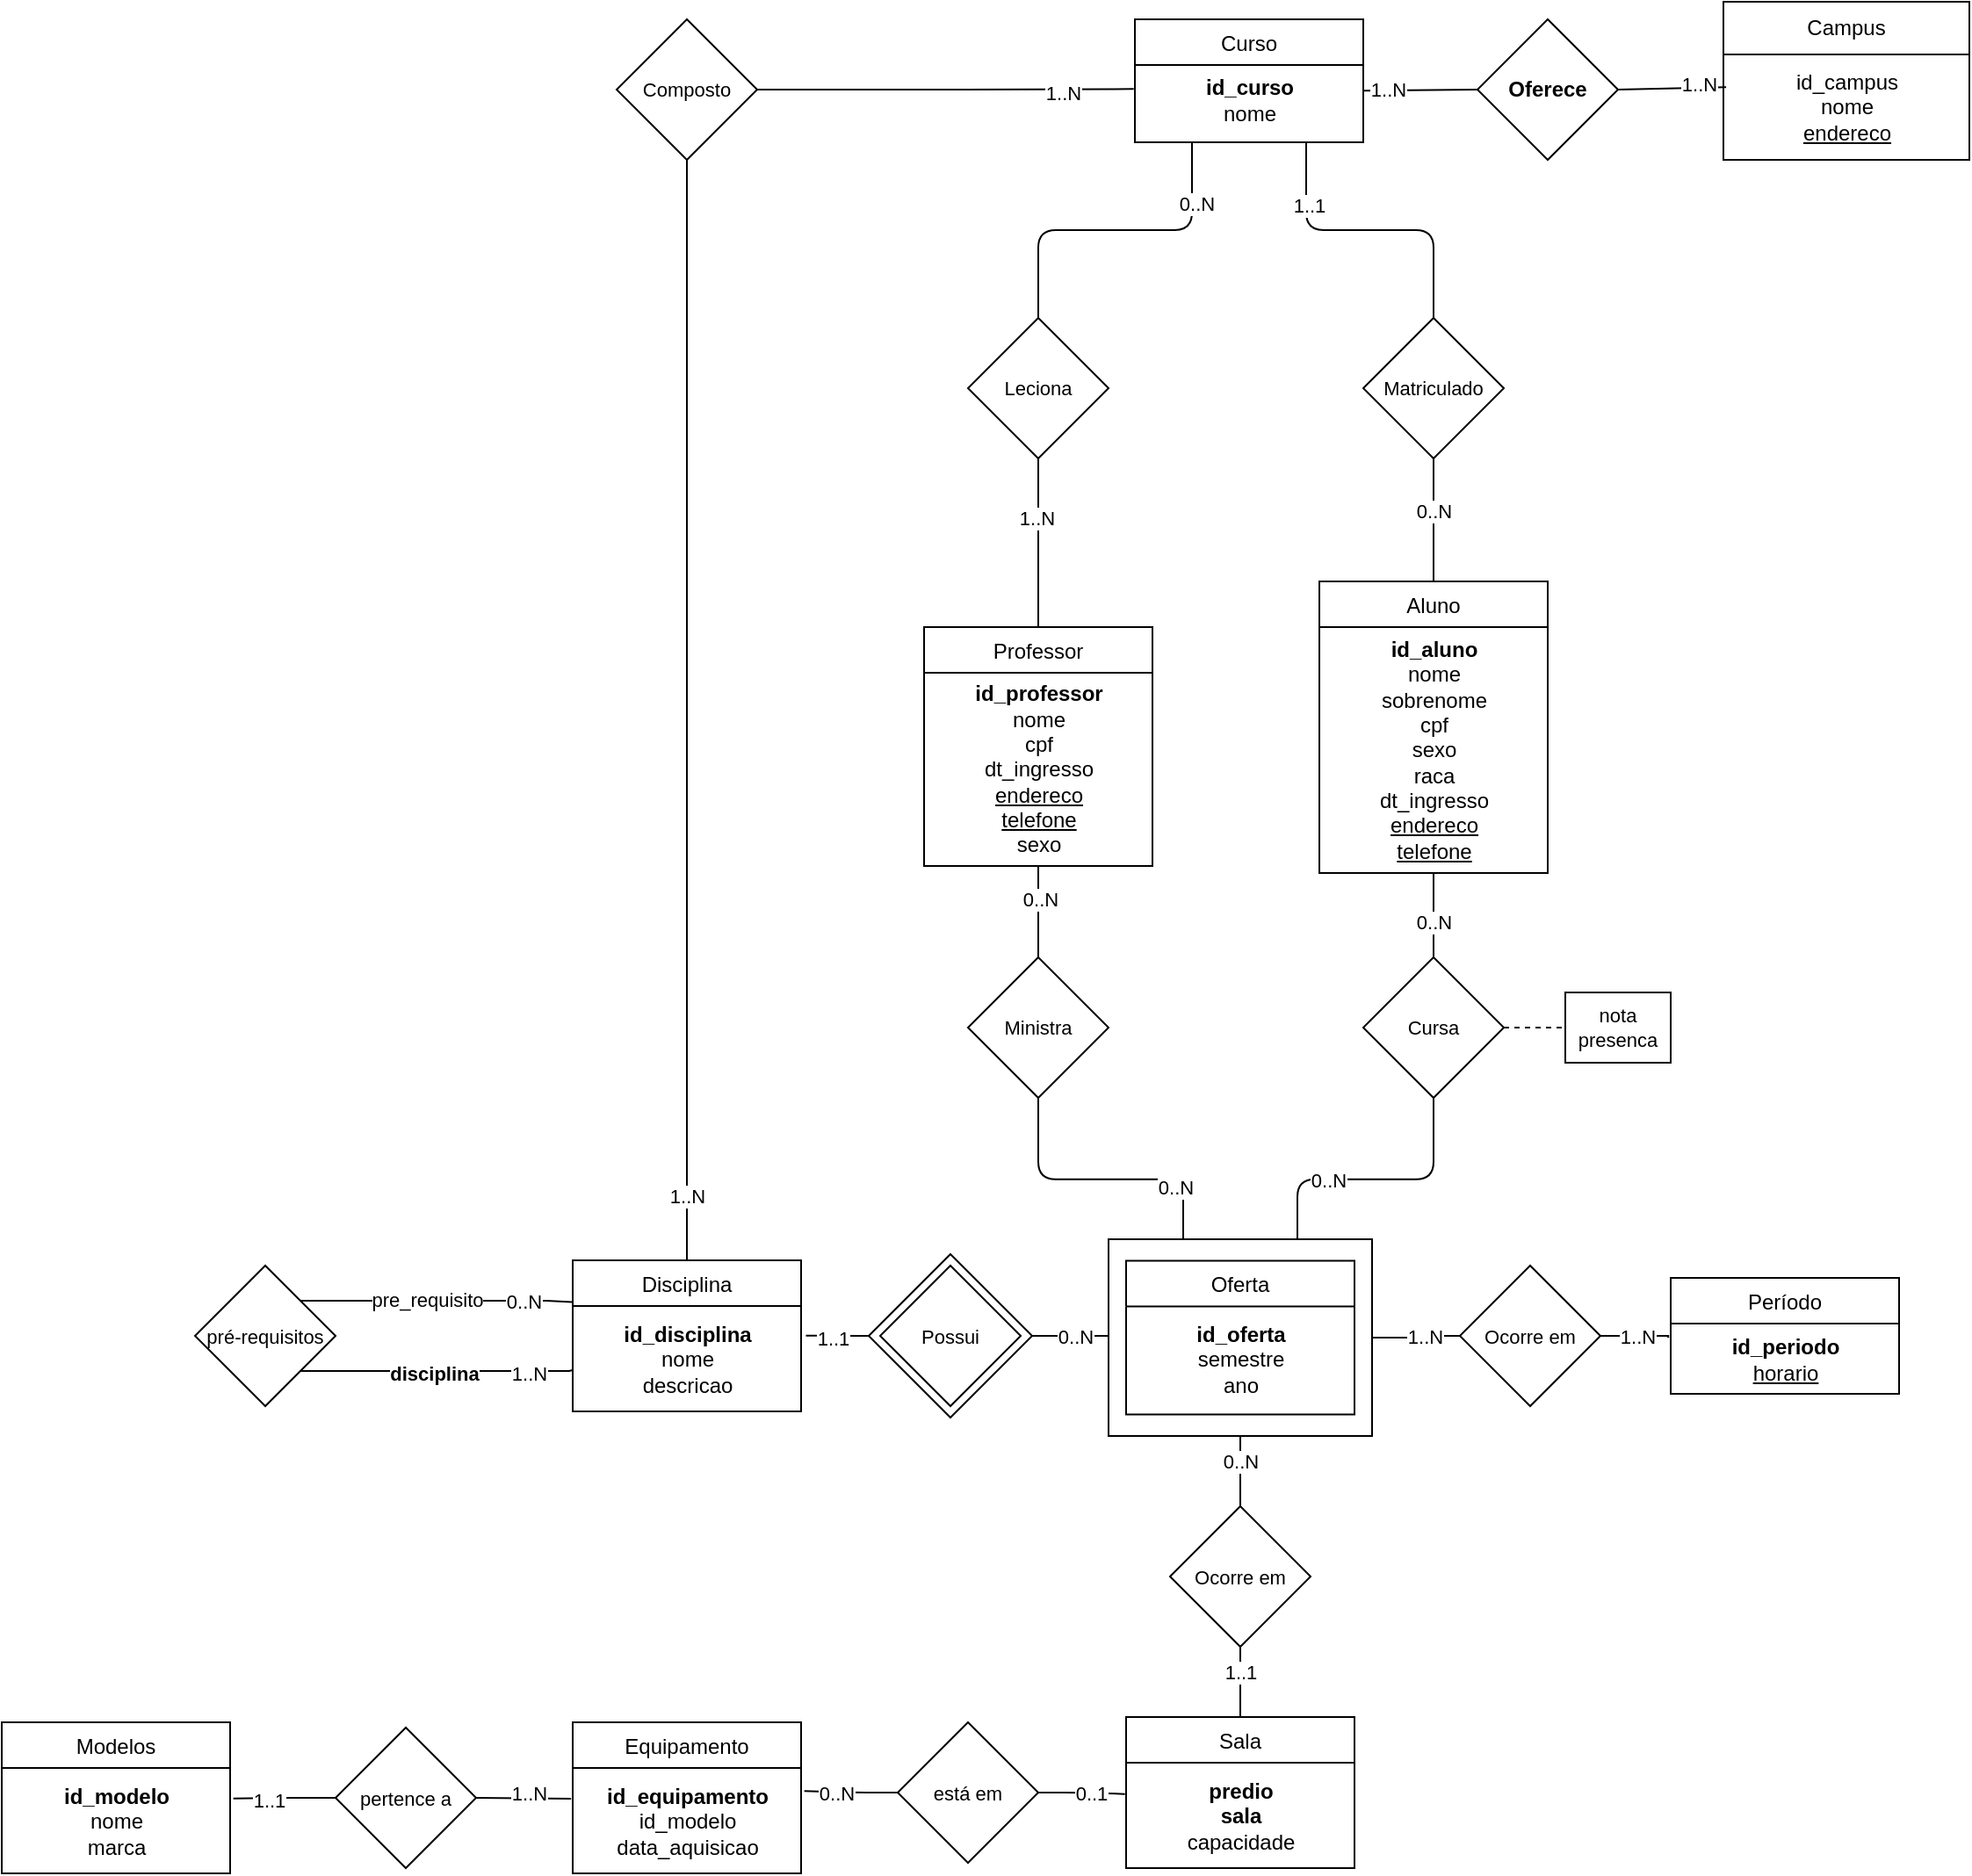 <mxfile>
    <diagram id="C5RBs43oDa-KdzZeNtuy" name="Page-1">
        <mxGraphModel dx="1494" dy="1429" grid="1" gridSize="10" guides="1" tooltips="1" connect="1" arrows="1" fold="1" page="1" pageScale="1" pageWidth="827" pageHeight="1169" math="0" shadow="0">
            <root>
                <mxCell id="WIyWlLk6GJQsqaUBKTNV-0"/>
                <mxCell id="WIyWlLk6GJQsqaUBKTNV-1" parent="WIyWlLk6GJQsqaUBKTNV-0"/>
                <mxCell id="zkfFHV4jXpPFQw0GAbJ--13" value="Curso" style="swimlane;fontStyle=0;align=center;verticalAlign=top;childLayout=stackLayout;horizontal=1;startSize=26;horizontalStack=0;resizeParent=1;resizeLast=0;collapsible=1;marginBottom=0;rounded=0;shadow=0;strokeWidth=1;swimlaneLine=1;" parent="WIyWlLk6GJQsqaUBKTNV-1" vertex="1">
                    <mxGeometry x="455" y="-160" width="130" height="70" as="geometry">
                        <mxRectangle x="340" y="380" width="170" height="26" as="alternateBounds"/>
                    </mxGeometry>
                </mxCell>
                <mxCell id="VukwovRFUjxwsNXura6--0" value="&lt;div align=&quot;center&quot;&gt;&lt;b&gt;id_curso&lt;/b&gt;&lt;/div&gt;&lt;div align=&quot;center&quot;&gt;nome&lt;/div&gt;" style="text;html=1;align=center;verticalAlign=middle;resizable=0;points=[];autosize=1;strokeColor=none;fillColor=none;" parent="zkfFHV4jXpPFQw0GAbJ--13" vertex="1">
                    <mxGeometry y="26" width="130" height="40" as="geometry"/>
                </mxCell>
                <mxCell id="VukwovRFUjxwsNXura6--56" style="edgeStyle=orthogonalEdgeStyle;rounded=1;orthogonalLoop=1;jettySize=auto;html=1;exitX=0.5;exitY=1;exitDx=0;exitDy=0;entryX=0.5;entryY=0;entryDx=0;entryDy=0;labelBackgroundColor=default;strokeColor=default;fontFamily=Helvetica;fontSize=11;fontColor=default;endArrow=none;endFill=0;" parent="WIyWlLk6GJQsqaUBKTNV-1" source="VukwovRFUjxwsNXura6--2" target="VukwovRFUjxwsNXura6--4" edge="1">
                    <mxGeometry relative="1" as="geometry"/>
                </mxCell>
                <mxCell id="14" value="1..N" style="edgeLabel;html=1;align=center;verticalAlign=middle;resizable=0;points=[];" parent="VukwovRFUjxwsNXura6--56" vertex="1" connectable="0">
                    <mxGeometry x="0.725" y="-3" relative="1" as="geometry">
                        <mxPoint x="3" y="49" as="offset"/>
                    </mxGeometry>
                </mxCell>
                <mxCell id="VukwovRFUjxwsNXura6--71" style="edgeStyle=orthogonalEdgeStyle;shape=connector;rounded=1;orthogonalLoop=1;jettySize=auto;html=1;exitX=1;exitY=0.5;exitDx=0;exitDy=0;entryX=-0.005;entryY=0.342;entryDx=0;entryDy=0;entryPerimeter=0;labelBackgroundColor=default;strokeColor=default;fontFamily=Helvetica;fontSize=11;fontColor=default;endArrow=none;endFill=0;" parent="WIyWlLk6GJQsqaUBKTNV-1" source="VukwovRFUjxwsNXura6--2" target="VukwovRFUjxwsNXura6--0" edge="1">
                    <mxGeometry relative="1" as="geometry"/>
                </mxCell>
                <mxCell id="13" value="1..N" style="edgeLabel;html=1;align=center;verticalAlign=middle;resizable=0;points=[];" parent="VukwovRFUjxwsNXura6--71" vertex="1" connectable="0">
                    <mxGeometry x="0.62" y="-2" relative="1" as="geometry">
                        <mxPoint as="offset"/>
                    </mxGeometry>
                </mxCell>
                <mxCell id="VukwovRFUjxwsNXura6--2" value="Composto" style="rhombus;whiteSpace=wrap;html=1;fontFamily=Helvetica;fontSize=11;fontColor=default;" parent="WIyWlLk6GJQsqaUBKTNV-1" vertex="1">
                    <mxGeometry x="160" y="-160" width="80" height="80" as="geometry"/>
                </mxCell>
                <mxCell id="VukwovRFUjxwsNXura6--4" value="Disciplina" style="swimlane;fontStyle=0;align=center;verticalAlign=top;childLayout=stackLayout;horizontal=1;startSize=26;horizontalStack=0;resizeParent=1;resizeLast=0;collapsible=1;marginBottom=0;rounded=0;shadow=0;strokeWidth=1;swimlaneLine=1;" parent="WIyWlLk6GJQsqaUBKTNV-1" vertex="1">
                    <mxGeometry x="135" y="546.5" width="130" height="86" as="geometry">
                        <mxRectangle x="340" y="380" width="170" height="26" as="alternateBounds"/>
                    </mxGeometry>
                </mxCell>
                <mxCell id="VukwovRFUjxwsNXura6--5" value="&lt;div align=&quot;center&quot;&gt;&lt;b&gt;id_disciplina&lt;/b&gt;&lt;/div&gt;&lt;div align=&quot;center&quot;&gt;nome&lt;/div&gt;&lt;div align=&quot;center&quot;&gt;descricao&lt;br&gt;&lt;/div&gt;" style="text;html=1;align=center;verticalAlign=middle;resizable=0;points=[];autosize=1;strokeColor=none;fillColor=none;" parent="VukwovRFUjxwsNXura6--4" vertex="1">
                    <mxGeometry y="26" width="130" height="60" as="geometry"/>
                </mxCell>
                <mxCell id="VukwovRFUjxwsNXura6--12" style="edgeStyle=orthogonalEdgeStyle;shape=connector;rounded=0;orthogonalLoop=1;jettySize=auto;html=1;exitX=1;exitY=0;exitDx=0;exitDy=0;labelBackgroundColor=default;strokeColor=default;fontFamily=Helvetica;fontSize=11;fontColor=default;endArrow=none;endFill=0;entryX=-0.003;entryY=0.276;entryDx=0;entryDy=0;entryPerimeter=0;" parent="WIyWlLk6GJQsqaUBKTNV-1" source="VukwovRFUjxwsNXura6--6" target="VukwovRFUjxwsNXura6--4" edge="1">
                    <mxGeometry relative="1" as="geometry">
                        <mxPoint x="120" y="566.5" as="targetPoint"/>
                        <Array as="points">
                            <mxPoint x="120" y="569.5"/>
                            <mxPoint x="135" y="570.5"/>
                        </Array>
                    </mxGeometry>
                </mxCell>
                <mxCell id="VukwovRFUjxwsNXura6--14" value="&lt;span&gt;pre_requisito&lt;/span&gt;" style="edgeLabel;html=1;align=center;verticalAlign=middle;resizable=0;points=[];fontSize=11;fontFamily=Helvetica;fontColor=default;fontStyle=0" parent="VukwovRFUjxwsNXura6--12" vertex="1" connectable="0">
                    <mxGeometry x="-0.068" y="1" relative="1" as="geometry">
                        <mxPoint as="offset"/>
                    </mxGeometry>
                </mxCell>
                <mxCell id="20" value="0..N" style="edgeLabel;html=1;align=center;verticalAlign=middle;resizable=0;points=[];" parent="VukwovRFUjxwsNXura6--12" vertex="1" connectable="0">
                    <mxGeometry x="0.642" relative="1" as="geometry">
                        <mxPoint as="offset"/>
                    </mxGeometry>
                </mxCell>
                <mxCell id="VukwovRFUjxwsNXura6--13" style="edgeStyle=orthogonalEdgeStyle;shape=connector;rounded=0;orthogonalLoop=1;jettySize=auto;html=1;exitX=1;exitY=1;exitDx=0;exitDy=0;entryX=0.003;entryY=0.607;entryDx=0;entryDy=0;entryPerimeter=0;labelBackgroundColor=default;strokeColor=default;fontFamily=Helvetica;fontSize=11;fontColor=default;endArrow=none;endFill=0;" parent="WIyWlLk6GJQsqaUBKTNV-1" source="VukwovRFUjxwsNXura6--6" target="VukwovRFUjxwsNXura6--5" edge="1">
                    <mxGeometry relative="1" as="geometry">
                        <Array as="points">
                            <mxPoint x="133" y="609.5"/>
                        </Array>
                    </mxGeometry>
                </mxCell>
                <mxCell id="VukwovRFUjxwsNXura6--15" value="&lt;b&gt;disciplina&lt;/b&gt;" style="edgeLabel;html=1;align=center;verticalAlign=middle;resizable=0;points=[];fontSize=11;fontFamily=Helvetica;fontColor=default;" parent="VukwovRFUjxwsNXura6--13" vertex="1" connectable="0">
                    <mxGeometry x="-0.02" y="-1" relative="1" as="geometry">
                        <mxPoint as="offset"/>
                    </mxGeometry>
                </mxCell>
                <mxCell id="21" value="1..N" style="edgeLabel;html=1;align=center;verticalAlign=middle;resizable=0;points=[];" parent="VukwovRFUjxwsNXura6--13" vertex="1" connectable="0">
                    <mxGeometry x="0.751" y="-1" relative="1" as="geometry">
                        <mxPoint x="-6" as="offset"/>
                    </mxGeometry>
                </mxCell>
                <mxCell id="VukwovRFUjxwsNXura6--6" value="pré-requisitos" style="rhombus;whiteSpace=wrap;html=1;fontFamily=Helvetica;fontSize=11;fontColor=default;" parent="WIyWlLk6GJQsqaUBKTNV-1" vertex="1">
                    <mxGeometry x="-80" y="549.5" width="80" height="80" as="geometry"/>
                </mxCell>
                <mxCell id="VukwovRFUjxwsNXura6--20" style="edgeStyle=orthogonalEdgeStyle;rounded=1;orthogonalLoop=1;jettySize=auto;html=1;exitX=1;exitY=0.5;exitDx=0;exitDy=0;entryX=-0.018;entryY=0.322;entryDx=0;entryDy=0;entryPerimeter=0;labelBackgroundColor=default;strokeColor=default;fontFamily=Helvetica;fontSize=11;fontColor=default;endArrow=none;endFill=0;" parent="WIyWlLk6GJQsqaUBKTNV-1" source="VukwovRFUjxwsNXura6--18" target="VukwovRFUjxwsNXura6--17" edge="1">
                    <mxGeometry relative="1" as="geometry">
                        <Array as="points">
                            <mxPoint x="448" y="589.5"/>
                        </Array>
                    </mxGeometry>
                </mxCell>
                <mxCell id="4" value="0..N" style="edgeLabel;html=1;align=center;verticalAlign=middle;resizable=0;points=[];" parent="VukwovRFUjxwsNXura6--20" vertex="1" connectable="0">
                    <mxGeometry x="0.309" y="-1" relative="1" as="geometry">
                        <mxPoint x="-9" y="-1" as="offset"/>
                    </mxGeometry>
                </mxCell>
                <mxCell id="VukwovRFUjxwsNXura6--68" style="edgeStyle=orthogonalEdgeStyle;shape=connector;rounded=1;orthogonalLoop=1;jettySize=auto;html=1;exitX=0;exitY=0.5;exitDx=0;exitDy=0;entryX=1.021;entryY=0.281;entryDx=0;entryDy=0;entryPerimeter=0;labelBackgroundColor=default;strokeColor=default;fontFamily=Helvetica;fontSize=11;fontColor=default;endArrow=none;endFill=0;" parent="WIyWlLk6GJQsqaUBKTNV-1" source="VukwovRFUjxwsNXura6--18" target="VukwovRFUjxwsNXura6--5" edge="1">
                    <mxGeometry relative="1" as="geometry"/>
                </mxCell>
                <mxCell id="3" value="1..1" style="edgeLabel;html=1;align=center;verticalAlign=middle;resizable=0;points=[];" parent="VukwovRFUjxwsNXura6--68" vertex="1" connectable="0">
                    <mxGeometry x="0.355" y="1" relative="1" as="geometry">
                        <mxPoint x="1" as="offset"/>
                    </mxGeometry>
                </mxCell>
                <mxCell id="VukwovRFUjxwsNXura6--23" value="Sala" style="swimlane;fontStyle=0;align=center;verticalAlign=top;childLayout=stackLayout;horizontal=1;startSize=26;horizontalStack=0;resizeParent=1;resizeLast=0;collapsible=1;marginBottom=0;rounded=0;shadow=0;strokeWidth=1;swimlaneLine=1;" parent="WIyWlLk6GJQsqaUBKTNV-1" vertex="1">
                    <mxGeometry x="450" y="806.5" width="130" height="86" as="geometry">
                        <mxRectangle x="340" y="380" width="170" height="26" as="alternateBounds"/>
                    </mxGeometry>
                </mxCell>
                <mxCell id="VukwovRFUjxwsNXura6--24" value="&lt;div&gt;&lt;b&gt;predio&lt;/b&gt;&lt;/div&gt;&lt;div&gt;&lt;b&gt;sala&lt;br&gt;&lt;/b&gt;&lt;/div&gt;&lt;div align=&quot;center&quot;&gt;capacidade&lt;br&gt;&lt;/div&gt;" style="text;html=1;align=center;verticalAlign=middle;resizable=0;points=[];autosize=1;strokeColor=none;fillColor=none;" parent="VukwovRFUjxwsNXura6--23" vertex="1">
                    <mxGeometry y="26" width="130" height="60" as="geometry"/>
                </mxCell>
                <mxCell id="VukwovRFUjxwsNXura6--26" value="Modelos" style="swimlane;fontStyle=0;align=center;verticalAlign=top;childLayout=stackLayout;horizontal=1;startSize=26;horizontalStack=0;resizeParent=1;resizeLast=0;collapsible=1;marginBottom=0;rounded=0;shadow=0;strokeWidth=1;swimlaneLine=1;" parent="WIyWlLk6GJQsqaUBKTNV-1" vertex="1">
                    <mxGeometry x="-190" y="809.5" width="130" height="86" as="geometry">
                        <mxRectangle x="340" y="380" width="170" height="26" as="alternateBounds"/>
                    </mxGeometry>
                </mxCell>
                <mxCell id="VukwovRFUjxwsNXura6--27" value="&lt;div&gt;&lt;b&gt;id_modelo&lt;/b&gt;&lt;/div&gt;&lt;div&gt;nome&lt;/div&gt;&lt;div&gt;marca&lt;/div&gt;" style="text;html=1;align=center;verticalAlign=middle;resizable=0;points=[];autosize=1;strokeColor=none;fillColor=none;" parent="VukwovRFUjxwsNXura6--26" vertex="1">
                    <mxGeometry y="26" width="130" height="60" as="geometry"/>
                </mxCell>
                <mxCell id="VukwovRFUjxwsNXura6--60" style="edgeStyle=orthogonalEdgeStyle;rounded=1;orthogonalLoop=1;jettySize=auto;html=1;exitX=0.5;exitY=0;exitDx=0;exitDy=0;entryX=0.5;entryY=1;entryDx=0;entryDy=0;labelBackgroundColor=default;strokeColor=default;fontFamily=Helvetica;fontSize=11;fontColor=default;endArrow=none;endFill=0;" parent="WIyWlLk6GJQsqaUBKTNV-1" source="VukwovRFUjxwsNXura6--29" target="VukwovRFUjxwsNXura6--58" edge="1">
                    <mxGeometry relative="1" as="geometry"/>
                </mxCell>
                <mxCell id="5" value="0..N" style="edgeLabel;html=1;align=center;verticalAlign=middle;resizable=0;points=[];" parent="VukwovRFUjxwsNXura6--60" vertex="1" connectable="0">
                    <mxGeometry x="0.689" y="1" relative="1" as="geometry">
                        <mxPoint x="1" y="8" as="offset"/>
                    </mxGeometry>
                </mxCell>
                <mxCell id="VukwovRFUjxwsNXura6--61" style="edgeStyle=orthogonalEdgeStyle;rounded=0;orthogonalLoop=1;jettySize=auto;html=1;exitX=0.5;exitY=1;exitDx=0;exitDy=0;entryX=0.5;entryY=0;entryDx=0;entryDy=0;labelBackgroundColor=default;strokeColor=default;fontFamily=Helvetica;fontSize=11;fontColor=default;endArrow=none;endFill=0;" parent="WIyWlLk6GJQsqaUBKTNV-1" source="VukwovRFUjxwsNXura6--29" target="VukwovRFUjxwsNXura6--23" edge="1">
                    <mxGeometry relative="1" as="geometry"/>
                </mxCell>
                <mxCell id="6" value="1..1" style="edgeLabel;html=1;align=center;verticalAlign=middle;resizable=0;points=[];" parent="VukwovRFUjxwsNXura6--61" vertex="1" connectable="0">
                    <mxGeometry x="0.27" relative="1" as="geometry">
                        <mxPoint y="-11" as="offset"/>
                    </mxGeometry>
                </mxCell>
                <mxCell id="VukwovRFUjxwsNXura6--29" value="Ocorre em" style="rhombus;whiteSpace=wrap;html=1;fontFamily=Helvetica;fontSize=11;fontColor=default;" parent="WIyWlLk6GJQsqaUBKTNV-1" vertex="1">
                    <mxGeometry x="475" y="686.5" width="80" height="80" as="geometry"/>
                </mxCell>
                <mxCell id="VukwovRFUjxwsNXura6--30" value="Aluno" style="swimlane;fontStyle=0;align=center;verticalAlign=top;childLayout=stackLayout;horizontal=1;startSize=26;horizontalStack=0;resizeParent=1;resizeLast=0;collapsible=1;marginBottom=0;rounded=0;shadow=0;strokeWidth=1;swimlaneLine=1;" parent="WIyWlLk6GJQsqaUBKTNV-1" vertex="1">
                    <mxGeometry x="560" y="160" width="130" height="166" as="geometry">
                        <mxRectangle x="340" y="380" width="170" height="26" as="alternateBounds"/>
                    </mxGeometry>
                </mxCell>
                <mxCell id="VukwovRFUjxwsNXura6--31" value="&lt;div align=&quot;center&quot;&gt;&lt;b&gt;id_aluno&lt;/b&gt;&lt;/div&gt;&lt;div align=&quot;center&quot;&gt;nome&lt;/div&gt;&lt;div align=&quot;center&quot;&gt;sobrenome&lt;/div&gt;&lt;div align=&quot;center&quot;&gt;cpf&lt;/div&gt;&lt;div align=&quot;center&quot;&gt;sexo&lt;/div&gt;&lt;div align=&quot;center&quot;&gt;raca&lt;/div&gt;&lt;div align=&quot;center&quot;&gt;dt_ingresso&lt;/div&gt;&lt;div align=&quot;center&quot;&gt;&lt;u&gt;endereco&lt;/u&gt;&lt;/div&gt;&lt;div align=&quot;center&quot;&gt;&lt;u&gt;telefone&lt;/u&gt;&lt;/div&gt;" style="text;html=1;align=center;verticalAlign=middle;resizable=0;points=[];autosize=1;strokeColor=none;fillColor=none;" parent="VukwovRFUjxwsNXura6--30" vertex="1">
                    <mxGeometry y="26" width="130" height="140" as="geometry"/>
                </mxCell>
                <mxCell id="VukwovRFUjxwsNXura6--32" value="Professor" style="swimlane;fontStyle=0;align=center;verticalAlign=top;childLayout=stackLayout;horizontal=1;startSize=26;horizontalStack=0;resizeParent=1;resizeLast=0;collapsible=1;marginBottom=0;rounded=0;shadow=0;strokeWidth=1;swimlaneLine=1;" parent="WIyWlLk6GJQsqaUBKTNV-1" vertex="1">
                    <mxGeometry x="335" y="186" width="130" height="136" as="geometry">
                        <mxRectangle x="340" y="380" width="170" height="26" as="alternateBounds"/>
                    </mxGeometry>
                </mxCell>
                <mxCell id="VukwovRFUjxwsNXura6--33" value="&lt;div align=&quot;center&quot;&gt;&lt;b&gt;id_professor&lt;/b&gt;&lt;/div&gt;&lt;div align=&quot;center&quot;&gt;nome&lt;/div&gt;&lt;div align=&quot;center&quot;&gt;cpf&lt;/div&gt;&lt;div align=&quot;center&quot;&gt;dt_ingresso&lt;br&gt;&lt;/div&gt;&lt;div align=&quot;center&quot;&gt;&lt;u&gt;endereco&lt;/u&gt;&lt;/div&gt;&lt;div align=&quot;center&quot;&gt;&lt;u&gt;telefone&lt;/u&gt;&lt;/div&gt;&lt;div align=&quot;center&quot;&gt;sexo&lt;/div&gt;" style="text;html=1;align=center;verticalAlign=middle;resizable=0;points=[];autosize=1;strokeColor=none;fillColor=none;" parent="VukwovRFUjxwsNXura6--32" vertex="1">
                    <mxGeometry y="26" width="130" height="110" as="geometry"/>
                </mxCell>
                <mxCell id="VukwovRFUjxwsNXura6--39" style="edgeStyle=orthogonalEdgeStyle;shape=connector;rounded=1;orthogonalLoop=1;jettySize=auto;html=1;exitX=0.5;exitY=1;exitDx=0;exitDy=0;entryX=0.25;entryY=0;entryDx=0;entryDy=0;labelBackgroundColor=default;strokeColor=default;fontFamily=Helvetica;fontSize=11;fontColor=default;endArrow=none;endFill=0;" parent="WIyWlLk6GJQsqaUBKTNV-1" source="VukwovRFUjxwsNXura6--35" target="VukwovRFUjxwsNXura6--16" edge="1">
                    <mxGeometry relative="1" as="geometry">
                        <mxPoint x="400.0" y="486.5" as="sourcePoint"/>
                    </mxGeometry>
                </mxCell>
                <mxCell id="2" value="0..N" style="edgeLabel;html=1;align=center;verticalAlign=middle;resizable=0;points=[];" parent="VukwovRFUjxwsNXura6--39" vertex="1" connectable="0">
                    <mxGeometry x="0.421" y="-4" relative="1" as="geometry">
                        <mxPoint as="offset"/>
                    </mxGeometry>
                </mxCell>
                <mxCell id="VukwovRFUjxwsNXura6--41" style="edgeStyle=orthogonalEdgeStyle;shape=connector;rounded=0;orthogonalLoop=1;jettySize=auto;html=1;exitX=0.5;exitY=0;exitDx=0;exitDy=0;entryX=0.5;entryY=1;entryDx=0;entryDy=0;labelBackgroundColor=default;strokeColor=default;fontFamily=Helvetica;fontSize=11;fontColor=default;endArrow=none;endFill=0;" parent="WIyWlLk6GJQsqaUBKTNV-1" source="VukwovRFUjxwsNXura6--35" target="VukwovRFUjxwsNXura6--32" edge="1">
                    <mxGeometry relative="1" as="geometry">
                        <mxPoint x="400" y="340" as="targetPoint"/>
                    </mxGeometry>
                </mxCell>
                <mxCell id="19" value="0..N" style="edgeLabel;html=1;align=center;verticalAlign=middle;resizable=0;points=[];" parent="VukwovRFUjxwsNXura6--41" vertex="1" connectable="0">
                    <mxGeometry x="0.271" y="-1" relative="1" as="geometry">
                        <mxPoint as="offset"/>
                    </mxGeometry>
                </mxCell>
                <mxCell id="VukwovRFUjxwsNXura6--35" value="Ministra" style="rhombus;whiteSpace=wrap;html=1;fontFamily=Helvetica;fontSize=11;fontColor=default;" parent="WIyWlLk6GJQsqaUBKTNV-1" vertex="1">
                    <mxGeometry x="360" y="374" width="80" height="80" as="geometry"/>
                </mxCell>
                <mxCell id="VukwovRFUjxwsNXura6--42" style="edgeStyle=orthogonalEdgeStyle;shape=connector;rounded=0;orthogonalLoop=1;jettySize=auto;html=1;exitX=0.5;exitY=0;exitDx=0;exitDy=0;labelBackgroundColor=default;strokeColor=default;fontFamily=Helvetica;fontSize=11;fontColor=default;endArrow=none;endFill=0;entryX=0.5;entryY=1;entryDx=0;entryDy=0;" parent="WIyWlLk6GJQsqaUBKTNV-1" source="VukwovRFUjxwsNXura6--36" target="VukwovRFUjxwsNXura6--30" edge="1">
                    <mxGeometry relative="1" as="geometry">
                        <mxPoint x="624" y="354" as="targetPoint"/>
                    </mxGeometry>
                </mxCell>
                <mxCell id="12" value="0..N" style="edgeLabel;html=1;align=center;verticalAlign=middle;resizable=0;points=[];" parent="VukwovRFUjxwsNXura6--42" vertex="1" connectable="0">
                    <mxGeometry x="-0.14" relative="1" as="geometry">
                        <mxPoint as="offset"/>
                    </mxGeometry>
                </mxCell>
                <mxCell id="VukwovRFUjxwsNXura6--47" style="edgeStyle=orthogonalEdgeStyle;shape=connector;rounded=1;orthogonalLoop=1;jettySize=auto;html=1;exitX=0.5;exitY=1;exitDx=0;exitDy=0;entryX=0.75;entryY=0;entryDx=0;entryDy=0;labelBackgroundColor=default;strokeColor=default;fontFamily=Helvetica;fontSize=11;fontColor=default;endArrow=none;endFill=0;" parent="WIyWlLk6GJQsqaUBKTNV-1" source="VukwovRFUjxwsNXura6--36" target="VukwovRFUjxwsNXura6--16" edge="1">
                    <mxGeometry relative="1" as="geometry">
                        <mxPoint x="625.0" y="486.5" as="sourcePoint"/>
                    </mxGeometry>
                </mxCell>
                <mxCell id="11" value="0..N" style="edgeLabel;html=1;align=center;verticalAlign=middle;resizable=0;points=[];" parent="VukwovRFUjxwsNXura6--47" vertex="1" connectable="0">
                    <mxGeometry x="0.251" relative="1" as="geometry">
                        <mxPoint as="offset"/>
                    </mxGeometry>
                </mxCell>
                <mxCell id="VukwovRFUjxwsNXura6--96" style="edgeStyle=orthogonalEdgeStyle;shape=connector;rounded=0;orthogonalLoop=1;jettySize=auto;html=1;exitX=1;exitY=0.5;exitDx=0;exitDy=0;entryX=0;entryY=0.5;entryDx=0;entryDy=0;labelBackgroundColor=default;strokeColor=default;fontFamily=Helvetica;fontSize=11;fontColor=default;endArrow=none;endFill=0;dashed=1;" parent="WIyWlLk6GJQsqaUBKTNV-1" source="VukwovRFUjxwsNXura6--36" target="VukwovRFUjxwsNXura6--95" edge="1">
                    <mxGeometry relative="1" as="geometry"/>
                </mxCell>
                <mxCell id="VukwovRFUjxwsNXura6--36" value="Cursa" style="rhombus;whiteSpace=wrap;html=1;fontFamily=Helvetica;fontSize=11;fontColor=default;" parent="WIyWlLk6GJQsqaUBKTNV-1" vertex="1">
                    <mxGeometry x="585" y="374" width="80" height="80" as="geometry"/>
                </mxCell>
                <mxCell id="VukwovRFUjxwsNXura6--59" value="" style="group" parent="WIyWlLk6GJQsqaUBKTNV-1" vertex="1" connectable="0">
                    <mxGeometry x="440" y="534.5" width="150" height="112" as="geometry"/>
                </mxCell>
                <mxCell id="VukwovRFUjxwsNXura6--58" value="" style="rounded=0;whiteSpace=wrap;html=1;fontFamily=Helvetica;fontSize=11;fontColor=default;" parent="VukwovRFUjxwsNXura6--59" vertex="1">
                    <mxGeometry width="150" height="112.0" as="geometry"/>
                </mxCell>
                <mxCell id="VukwovRFUjxwsNXura6--16" value="Oferta" style="swimlane;fontStyle=0;align=center;verticalAlign=top;childLayout=stackLayout;horizontal=1;startSize=26;horizontalStack=0;resizeParent=1;resizeLast=0;collapsible=1;marginBottom=0;rounded=0;shadow=0;strokeWidth=1;swimlaneLine=1;" parent="VukwovRFUjxwsNXura6--59" vertex="1">
                    <mxGeometry x="10" y="12.218" width="130" height="87.564" as="geometry">
                        <mxRectangle x="340" y="380" width="170" height="26" as="alternateBounds"/>
                    </mxGeometry>
                </mxCell>
                <mxCell id="VukwovRFUjxwsNXura6--17" value="&lt;div align=&quot;center&quot;&gt;&lt;b&gt;id_oferta&lt;/b&gt;&lt;/div&gt;&lt;div align=&quot;center&quot;&gt;semestre&lt;/div&gt;&lt;div align=&quot;center&quot;&gt;ano&lt;br&gt;&lt;/div&gt;" style="text;html=1;align=center;verticalAlign=middle;resizable=0;points=[];autosize=1;strokeColor=none;fillColor=none;" parent="VukwovRFUjxwsNXura6--16" vertex="1">
                    <mxGeometry y="26" width="130" height="60" as="geometry"/>
                </mxCell>
                <mxCell id="VukwovRFUjxwsNXura6--65" style="edgeStyle=orthogonalEdgeStyle;rounded=1;orthogonalLoop=1;jettySize=auto;html=1;exitX=0;exitY=0.5;exitDx=0;exitDy=0;entryX=1;entryY=0.5;entryDx=0;entryDy=0;labelBackgroundColor=default;strokeColor=default;fontFamily=Helvetica;fontSize=11;fontColor=default;endArrow=none;endFill=0;" parent="WIyWlLk6GJQsqaUBKTNV-1" source="VukwovRFUjxwsNXura6--62" target="VukwovRFUjxwsNXura6--58" edge="1">
                    <mxGeometry relative="1" as="geometry"/>
                </mxCell>
                <mxCell id="1" value="1..N" style="edgeLabel;html=1;align=center;verticalAlign=middle;resizable=0;points=[];" parent="VukwovRFUjxwsNXura6--65" vertex="1" connectable="0">
                    <mxGeometry x="0.297" y="-1" relative="1" as="geometry">
                        <mxPoint x="12" as="offset"/>
                    </mxGeometry>
                </mxCell>
                <mxCell id="VukwovRFUjxwsNXura6--76" style="edgeStyle=orthogonalEdgeStyle;shape=connector;rounded=0;orthogonalLoop=1;jettySize=auto;html=1;exitX=1;exitY=0.5;exitDx=0;exitDy=0;entryX=-0.011;entryY=0.204;entryDx=0;entryDy=0;labelBackgroundColor=default;strokeColor=default;fontFamily=Helvetica;fontSize=11;fontColor=default;endArrow=none;endFill=0;entryPerimeter=0;" parent="WIyWlLk6GJQsqaUBKTNV-1" source="VukwovRFUjxwsNXura6--62" target="VukwovRFUjxwsNXura6--64" edge="1">
                    <mxGeometry relative="1" as="geometry"/>
                </mxCell>
                <mxCell id="0" value="1..N" style="edgeLabel;html=1;align=center;verticalAlign=middle;resizable=0;points=[];" parent="VukwovRFUjxwsNXura6--76" vertex="1" connectable="0">
                    <mxGeometry x="0.396" y="-1" relative="1" as="geometry">
                        <mxPoint x="-7" y="-1" as="offset"/>
                    </mxGeometry>
                </mxCell>
                <mxCell id="VukwovRFUjxwsNXura6--62" value="Ocorre em" style="rhombus;whiteSpace=wrap;html=1;fontFamily=Helvetica;fontSize=11;fontColor=default;" parent="WIyWlLk6GJQsqaUBKTNV-1" vertex="1">
                    <mxGeometry x="640" y="549.5" width="80" height="80" as="geometry"/>
                </mxCell>
                <mxCell id="VukwovRFUjxwsNXura6--63" value="Período" style="swimlane;fontStyle=0;align=center;verticalAlign=top;childLayout=stackLayout;horizontal=1;startSize=26;horizontalStack=0;resizeParent=1;resizeLast=0;collapsible=1;marginBottom=0;rounded=0;shadow=0;strokeWidth=1;swimlaneLine=1;" parent="WIyWlLk6GJQsqaUBKTNV-1" vertex="1">
                    <mxGeometry x="760" y="556.5" width="130" height="66" as="geometry">
                        <mxRectangle x="340" y="380" width="170" height="26" as="alternateBounds"/>
                    </mxGeometry>
                </mxCell>
                <mxCell id="VukwovRFUjxwsNXura6--64" value="&lt;div align=&quot;center&quot;&gt;&lt;b&gt;id_periodo&lt;/b&gt;&lt;/div&gt;&lt;div align=&quot;center&quot;&gt;&lt;u&gt;horario&lt;/u&gt;&lt;br&gt;&lt;/div&gt;" style="text;html=1;align=center;verticalAlign=middle;resizable=0;points=[];autosize=1;strokeColor=none;fillColor=none;" parent="VukwovRFUjxwsNXura6--63" vertex="1">
                    <mxGeometry y="26" width="130" height="40" as="geometry"/>
                </mxCell>
                <mxCell id="VukwovRFUjxwsNXura6--72" style="edgeStyle=orthogonalEdgeStyle;rounded=1;orthogonalLoop=1;jettySize=auto;html=1;exitX=0.5;exitY=0;exitDx=0;exitDy=0;entryX=0.25;entryY=1;entryDx=0;entryDy=0;labelBackgroundColor=default;strokeColor=default;fontFamily=Helvetica;fontSize=11;fontColor=default;endArrow=none;endFill=0;" parent="WIyWlLk6GJQsqaUBKTNV-1" source="VukwovRFUjxwsNXura6--69" target="zkfFHV4jXpPFQw0GAbJ--13" edge="1">
                    <mxGeometry relative="1" as="geometry"/>
                </mxCell>
                <mxCell id="15" value="0..N" style="edgeLabel;html=1;align=center;verticalAlign=middle;resizable=0;points=[];" parent="VukwovRFUjxwsNXura6--72" vertex="1" connectable="0">
                    <mxGeometry x="0.626" y="-2" relative="1" as="geometry">
                        <mxPoint as="offset"/>
                    </mxGeometry>
                </mxCell>
                <mxCell id="VukwovRFUjxwsNXura6--75" style="edgeStyle=orthogonalEdgeStyle;rounded=0;orthogonalLoop=1;jettySize=auto;html=1;exitX=0.5;exitY=1;exitDx=0;exitDy=0;entryX=0.5;entryY=0;entryDx=0;entryDy=0;labelBackgroundColor=default;strokeColor=default;fontFamily=Helvetica;fontSize=11;fontColor=default;endArrow=none;endFill=0;" parent="WIyWlLk6GJQsqaUBKTNV-1" source="VukwovRFUjxwsNXura6--69" target="VukwovRFUjxwsNXura6--32" edge="1">
                    <mxGeometry relative="1" as="geometry"/>
                </mxCell>
                <mxCell id="16" value="1..N" style="edgeLabel;html=1;align=center;verticalAlign=middle;resizable=0;points=[];" parent="VukwovRFUjxwsNXura6--75" vertex="1" connectable="0">
                    <mxGeometry x="-0.29" y="-1" relative="1" as="geometry">
                        <mxPoint as="offset"/>
                    </mxGeometry>
                </mxCell>
                <mxCell id="VukwovRFUjxwsNXura6--69" value="Leciona" style="rhombus;whiteSpace=wrap;html=1;fontFamily=Helvetica;fontSize=11;fontColor=default;" parent="WIyWlLk6GJQsqaUBKTNV-1" vertex="1">
                    <mxGeometry x="360" y="10" width="80" height="80" as="geometry"/>
                </mxCell>
                <mxCell id="VukwovRFUjxwsNXura6--73" style="edgeStyle=orthogonalEdgeStyle;shape=connector;orthogonalLoop=1;jettySize=auto;html=1;exitX=0.5;exitY=0;exitDx=0;exitDy=0;entryX=0.75;entryY=1;entryDx=0;entryDy=0;labelBackgroundColor=default;strokeColor=default;fontFamily=Helvetica;fontSize=11;fontColor=default;endArrow=none;endFill=0;rounded=1;" parent="WIyWlLk6GJQsqaUBKTNV-1" source="VukwovRFUjxwsNXura6--70" target="zkfFHV4jXpPFQw0GAbJ--13" edge="1">
                    <mxGeometry relative="1" as="geometry"/>
                </mxCell>
                <mxCell id="17" value="1..1" style="edgeLabel;html=1;align=center;verticalAlign=middle;resizable=0;points=[];" parent="VukwovRFUjxwsNXura6--73" vertex="1" connectable="0">
                    <mxGeometry x="0.585" y="-1" relative="1" as="geometry">
                        <mxPoint as="offset"/>
                    </mxGeometry>
                </mxCell>
                <mxCell id="VukwovRFUjxwsNXura6--74" style="edgeStyle=orthogonalEdgeStyle;rounded=0;orthogonalLoop=1;jettySize=auto;html=1;exitX=0.5;exitY=1;exitDx=0;exitDy=0;entryX=0.5;entryY=0;entryDx=0;entryDy=0;labelBackgroundColor=default;strokeColor=default;fontFamily=Helvetica;fontSize=11;fontColor=default;endArrow=none;endFill=0;" parent="WIyWlLk6GJQsqaUBKTNV-1" source="VukwovRFUjxwsNXura6--70" target="VukwovRFUjxwsNXura6--30" edge="1">
                    <mxGeometry relative="1" as="geometry"/>
                </mxCell>
                <mxCell id="18" value="0..N" style="edgeLabel;html=1;align=center;verticalAlign=middle;resizable=0;points=[];" parent="VukwovRFUjxwsNXura6--74" vertex="1" connectable="0">
                    <mxGeometry x="-0.149" relative="1" as="geometry">
                        <mxPoint as="offset"/>
                    </mxGeometry>
                </mxCell>
                <mxCell id="VukwovRFUjxwsNXura6--70" value="Matriculado" style="rhombus;whiteSpace=wrap;html=1;fontFamily=Helvetica;fontSize=11;fontColor=default;" parent="WIyWlLk6GJQsqaUBKTNV-1" vertex="1">
                    <mxGeometry x="585" y="10" width="80" height="80" as="geometry"/>
                </mxCell>
                <mxCell id="VukwovRFUjxwsNXura6--81" value="Equipamento" style="swimlane;fontStyle=0;align=center;verticalAlign=top;childLayout=stackLayout;horizontal=1;startSize=26;horizontalStack=0;resizeParent=1;resizeLast=0;collapsible=1;marginBottom=0;rounded=0;shadow=0;strokeWidth=1;swimlaneLine=1;" parent="WIyWlLk6GJQsqaUBKTNV-1" vertex="1">
                    <mxGeometry x="135" y="809.5" width="130" height="86" as="geometry">
                        <mxRectangle x="340" y="380" width="170" height="26" as="alternateBounds"/>
                    </mxGeometry>
                </mxCell>
                <mxCell id="VukwovRFUjxwsNXura6--82" value="&lt;div align=&quot;center&quot;&gt;&lt;b&gt;id_equipamento&lt;/b&gt;&lt;/div&gt;&lt;div align=&quot;center&quot;&gt;id_modelo&lt;/div&gt;&lt;div align=&quot;center&quot;&gt;data_aquisicao&lt;br&gt;&lt;/div&gt;" style="text;html=1;align=center;verticalAlign=middle;resizable=0;points=[];autosize=1;strokeColor=none;fillColor=none;" parent="VukwovRFUjxwsNXura6--81" vertex="1">
                    <mxGeometry y="26" width="130" height="60" as="geometry"/>
                </mxCell>
                <mxCell id="VukwovRFUjxwsNXura6--87" style="edgeStyle=orthogonalEdgeStyle;shape=connector;rounded=0;orthogonalLoop=1;jettySize=auto;html=1;exitX=0;exitY=0.5;exitDx=0;exitDy=0;entryX=1.014;entryY=0.289;entryDx=0;entryDy=0;entryPerimeter=0;labelBackgroundColor=default;strokeColor=default;fontFamily=Helvetica;fontSize=11;fontColor=default;endArrow=none;endFill=0;" parent="WIyWlLk6GJQsqaUBKTNV-1" source="VukwovRFUjxwsNXura6--85" target="VukwovRFUjxwsNXura6--27" edge="1">
                    <mxGeometry relative="1" as="geometry"/>
                </mxCell>
                <mxCell id="9" value="1..1" style="edgeLabel;html=1;align=center;verticalAlign=middle;resizable=0;points=[];" parent="VukwovRFUjxwsNXura6--87" vertex="1" connectable="0">
                    <mxGeometry x="0.338" y="1" relative="1" as="geometry">
                        <mxPoint as="offset"/>
                    </mxGeometry>
                </mxCell>
                <mxCell id="VukwovRFUjxwsNXura6--94" style="edgeStyle=orthogonalEdgeStyle;rounded=0;orthogonalLoop=1;jettySize=auto;html=1;exitX=1;exitY=0.5;exitDx=0;exitDy=0;entryX=-0.007;entryY=0.291;entryDx=0;entryDy=0;entryPerimeter=0;labelBackgroundColor=default;strokeColor=default;fontFamily=Helvetica;fontSize=11;fontColor=default;endArrow=none;endFill=0;" parent="WIyWlLk6GJQsqaUBKTNV-1" source="VukwovRFUjxwsNXura6--85" target="VukwovRFUjxwsNXura6--82" edge="1">
                    <mxGeometry relative="1" as="geometry">
                        <Array as="points">
                            <mxPoint x="134" y="852.5"/>
                        </Array>
                    </mxGeometry>
                </mxCell>
                <mxCell id="10" value="1..N" style="edgeLabel;html=1;align=center;verticalAlign=middle;resizable=0;points=[];" parent="VukwovRFUjxwsNXura6--94" vertex="1" connectable="0">
                    <mxGeometry x="0.703" y="1" relative="1" as="geometry">
                        <mxPoint x="-16" y="-2" as="offset"/>
                    </mxGeometry>
                </mxCell>
                <mxCell id="VukwovRFUjxwsNXura6--85" value="pertence a" style="rhombus;whiteSpace=wrap;html=1;fontFamily=Helvetica;fontSize=11;fontColor=default;" parent="WIyWlLk6GJQsqaUBKTNV-1" vertex="1">
                    <mxGeometry y="812.5" width="80" height="80" as="geometry"/>
                </mxCell>
                <mxCell id="VukwovRFUjxwsNXura6--91" style="edgeStyle=orthogonalEdgeStyle;shape=connector;rounded=1;orthogonalLoop=1;jettySize=auto;html=1;exitX=1;exitY=0.5;exitDx=0;exitDy=0;entryX=-0.005;entryY=0.297;entryDx=0;entryDy=0;entryPerimeter=0;labelBackgroundColor=default;strokeColor=default;fontFamily=Helvetica;fontSize=11;fontColor=default;endArrow=none;endFill=0;" parent="WIyWlLk6GJQsqaUBKTNV-1" source="VukwovRFUjxwsNXura6--86" target="VukwovRFUjxwsNXura6--24" edge="1">
                    <mxGeometry relative="1" as="geometry"/>
                </mxCell>
                <mxCell id="7" value="0..1" style="edgeLabel;html=1;align=center;verticalAlign=middle;resizable=0;points=[];" parent="VukwovRFUjxwsNXura6--91" vertex="1" connectable="0">
                    <mxGeometry x="0.719" relative="1" as="geometry">
                        <mxPoint x="-12" y="-1" as="offset"/>
                    </mxGeometry>
                </mxCell>
                <mxCell id="VukwovRFUjxwsNXura6--93" style="edgeStyle=orthogonalEdgeStyle;rounded=1;orthogonalLoop=1;jettySize=auto;html=1;exitX=0;exitY=0.5;exitDx=0;exitDy=0;entryX=1.014;entryY=0.219;entryDx=0;entryDy=0;entryPerimeter=0;labelBackgroundColor=default;strokeColor=default;fontFamily=Helvetica;fontSize=11;fontColor=default;endArrow=none;endFill=0;" parent="WIyWlLk6GJQsqaUBKTNV-1" source="VukwovRFUjxwsNXura6--86" target="VukwovRFUjxwsNXura6--82" edge="1">
                    <mxGeometry relative="1" as="geometry"/>
                </mxCell>
                <mxCell id="8" value="0..N" style="edgeLabel;html=1;align=center;verticalAlign=middle;resizable=0;points=[];" parent="VukwovRFUjxwsNXura6--93" vertex="1" connectable="0">
                    <mxGeometry x="0.349" y="1" relative="1" as="geometry">
                        <mxPoint as="offset"/>
                    </mxGeometry>
                </mxCell>
                <mxCell id="VukwovRFUjxwsNXura6--86" value="está em" style="rhombus;whiteSpace=wrap;html=1;fontFamily=Helvetica;fontSize=11;fontColor=default;" parent="WIyWlLk6GJQsqaUBKTNV-1" vertex="1">
                    <mxGeometry x="320" y="809.5" width="80" height="80" as="geometry"/>
                </mxCell>
                <mxCell id="VukwovRFUjxwsNXura6--95" value="&lt;div&gt;nota&lt;/div&gt;&lt;div&gt;presenca&lt;br&gt;&lt;/div&gt;" style="rounded=0;whiteSpace=wrap;html=1;fontFamily=Helvetica;fontSize=11;fontColor=default;" parent="WIyWlLk6GJQsqaUBKTNV-1" vertex="1">
                    <mxGeometry x="700" y="394" width="60" height="40" as="geometry"/>
                </mxCell>
                <mxCell id="rvBI4Uhj19xE3W1wKUVM-1" value="" style="group" parent="WIyWlLk6GJQsqaUBKTNV-1" vertex="1" connectable="0">
                    <mxGeometry x="303.5" y="543" width="93" height="93" as="geometry"/>
                </mxCell>
                <mxCell id="rvBI4Uhj19xE3W1wKUVM-0" value="" style="rhombus;whiteSpace=wrap;html=1;" parent="rvBI4Uhj19xE3W1wKUVM-1" vertex="1">
                    <mxGeometry width="93" height="93" as="geometry"/>
                </mxCell>
                <mxCell id="VukwovRFUjxwsNXura6--18" value="&lt;div&gt;Possui&lt;/div&gt;" style="rhombus;whiteSpace=wrap;html=1;fontFamily=Helvetica;fontSize=11;fontColor=default;fillStyle=auto;" parent="rvBI4Uhj19xE3W1wKUVM-1" vertex="1">
                    <mxGeometry x="6.5" y="6.5" width="80" height="80" as="geometry"/>
                </mxCell>
                <mxCell id="22" value="Campus" style="swimlane;fontStyle=0;childLayout=stackLayout;horizontal=1;startSize=30;horizontalStack=0;resizeParent=1;resizeParentMax=0;resizeLast=0;collapsible=1;marginBottom=0;whiteSpace=wrap;html=1;" vertex="1" parent="WIyWlLk6GJQsqaUBKTNV-1">
                    <mxGeometry x="790" y="-170" width="140" height="90" as="geometry"/>
                </mxCell>
                <mxCell id="26" value="id_campus&lt;br&gt;nome&lt;br&gt;&lt;u&gt;endereco&lt;/u&gt;" style="text;html=1;align=center;verticalAlign=middle;resizable=0;points=[];autosize=1;strokeColor=none;fillColor=none;" vertex="1" parent="22">
                    <mxGeometry y="30" width="140" height="60" as="geometry"/>
                </mxCell>
                <mxCell id="29" value="Oferece" style="rhombus;whiteSpace=wrap;html=1;fontStyle=1" vertex="1" parent="WIyWlLk6GJQsqaUBKTNV-1">
                    <mxGeometry x="650" y="-160" width="80" height="80" as="geometry"/>
                </mxCell>
                <mxCell id="31" value="" style="endArrow=none;html=1;exitX=1;exitY=0.5;exitDx=0;exitDy=0;entryX=0.011;entryY=0.311;entryDx=0;entryDy=0;entryPerimeter=0;" edge="1" parent="WIyWlLk6GJQsqaUBKTNV-1" source="29" target="26">
                    <mxGeometry width="50" height="50" relative="1" as="geometry">
                        <mxPoint x="860" y="20" as="sourcePoint"/>
                        <mxPoint x="910" y="-30" as="targetPoint"/>
                    </mxGeometry>
                </mxCell>
                <mxCell id="33" value="1..N" style="edgeLabel;html=1;align=center;verticalAlign=middle;resizable=0;points=[];" vertex="1" connectable="0" parent="31">
                    <mxGeometry x="0.489" y="2" relative="1" as="geometry">
                        <mxPoint as="offset"/>
                    </mxGeometry>
                </mxCell>
                <mxCell id="32" value="" style="endArrow=none;html=1;exitX=0.999;exitY=0.367;exitDx=0;exitDy=0;exitPerimeter=0;entryX=0;entryY=0.5;entryDx=0;entryDy=0;" edge="1" parent="WIyWlLk6GJQsqaUBKTNV-1" source="VukwovRFUjxwsNXura6--0" target="29">
                    <mxGeometry width="50" height="50" relative="1" as="geometry">
                        <mxPoint x="860" y="20" as="sourcePoint"/>
                        <mxPoint x="910" y="-30" as="targetPoint"/>
                    </mxGeometry>
                </mxCell>
                <mxCell id="34" value="1..N" style="edgeLabel;html=1;align=center;verticalAlign=middle;resizable=0;points=[];" vertex="1" connectable="0" parent="32">
                    <mxGeometry x="-0.577" y="1" relative="1" as="geometry">
                        <mxPoint as="offset"/>
                    </mxGeometry>
                </mxCell>
            </root>
        </mxGraphModel>
    </diagram>
</mxfile>